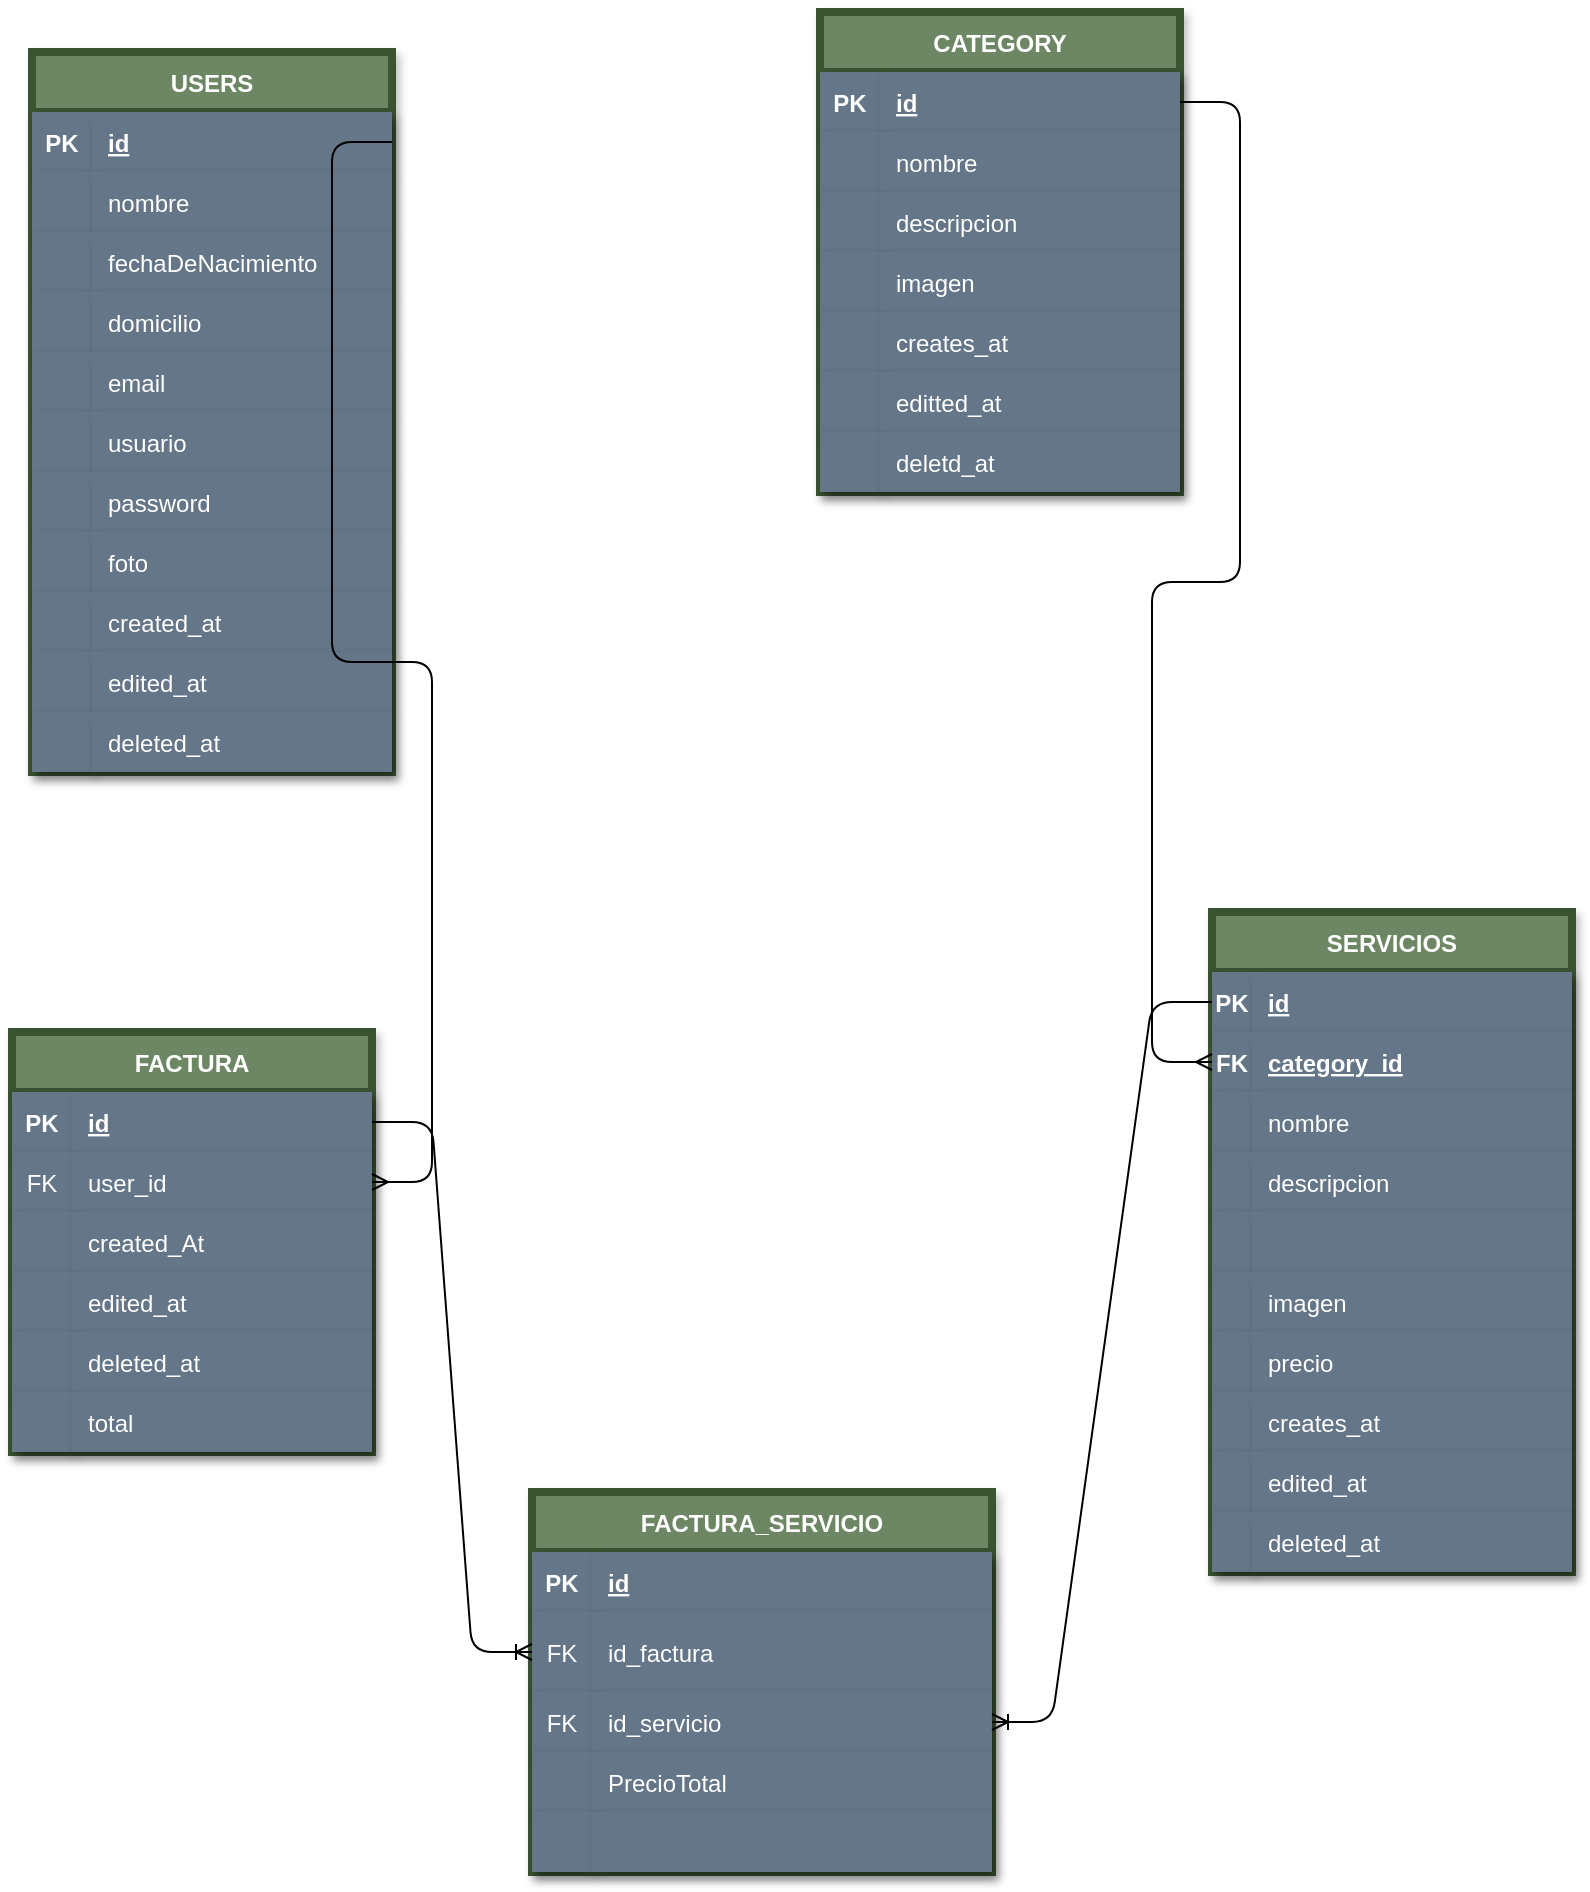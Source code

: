 <mxfile>
    <diagram id="1P73BQ_fvb2XG8aVwVsJ" name="Página-1">
        <mxGraphModel dx="1553" dy="956" grid="1" gridSize="10" guides="1" tooltips="1" connect="1" arrows="1" fold="1" page="1" pageScale="1" pageWidth="827" pageHeight="1169" background="none" math="0" shadow="0">
            <root>
                <mxCell id="0"/>
                <mxCell id="1" parent="0"/>
                <mxCell id="2" value="USERS" style="shape=table;startSize=30;container=1;collapsible=1;childLayout=tableLayout;fixedRows=1;rowLines=0;fontStyle=1;align=center;resizeLast=1;labelBackgroundColor=none;fontColor=#ffffff;fillColor=#6d8764;strokeColor=#3A5431;sketch=0;shadow=1;strokeWidth=4;" parent="1" vertex="1">
                    <mxGeometry x="20" y="40" width="180" height="360" as="geometry"/>
                </mxCell>
                <mxCell id="3" value="" style="shape=partialRectangle;collapsible=0;dropTarget=0;pointerEvents=0;fillColor=#647687;top=0;left=0;bottom=1;right=0;points=[[0,0.5],[1,0.5]];portConstraint=eastwest;labelBackgroundColor=none;fontColor=#ffffff;strokeColor=none;sketch=0;shadow=1;strokeWidth=4;" parent="2" vertex="1">
                    <mxGeometry y="30" width="180" height="30" as="geometry"/>
                </mxCell>
                <mxCell id="4" value="PK" style="shape=partialRectangle;connectable=0;fillColor=#647687;top=0;left=0;bottom=0;right=0;fontStyle=1;overflow=hidden;labelBackgroundColor=none;fontColor=#ffffff;strokeColor=none;sketch=0;shadow=1;strokeWidth=4;" parent="3" vertex="1">
                    <mxGeometry width="30" height="30" as="geometry">
                        <mxRectangle width="30" height="30" as="alternateBounds"/>
                    </mxGeometry>
                </mxCell>
                <mxCell id="5" value="id" style="shape=partialRectangle;connectable=0;fillColor=#647687;top=0;left=0;bottom=0;right=0;align=left;spacingLeft=6;fontStyle=5;overflow=hidden;labelBackgroundColor=none;fontColor=#ffffff;strokeColor=none;sketch=0;shadow=1;strokeWidth=4;" parent="3" vertex="1">
                    <mxGeometry x="30" width="150" height="30" as="geometry">
                        <mxRectangle width="150" height="30" as="alternateBounds"/>
                    </mxGeometry>
                </mxCell>
                <mxCell id="6" value="" style="shape=partialRectangle;collapsible=0;dropTarget=0;pointerEvents=0;fillColor=#647687;top=0;left=0;bottom=0;right=0;points=[[0,0.5],[1,0.5]];portConstraint=eastwest;labelBackgroundColor=none;fontColor=#ffffff;strokeColor=none;sketch=0;shadow=1;strokeWidth=4;" parent="2" vertex="1">
                    <mxGeometry y="60" width="180" height="30" as="geometry"/>
                </mxCell>
                <mxCell id="7" value="" style="shape=partialRectangle;connectable=0;fillColor=#647687;top=0;left=0;bottom=0;right=0;editable=1;overflow=hidden;labelBackgroundColor=none;fontColor=#ffffff;strokeColor=none;sketch=0;shadow=1;strokeWidth=4;" parent="6" vertex="1">
                    <mxGeometry width="30" height="30" as="geometry">
                        <mxRectangle width="30" height="30" as="alternateBounds"/>
                    </mxGeometry>
                </mxCell>
                <mxCell id="8" value="nombre" style="shape=partialRectangle;connectable=0;fillColor=#647687;top=0;left=0;bottom=0;right=0;align=left;spacingLeft=6;overflow=hidden;labelBackgroundColor=none;fontColor=#ffffff;strokeColor=none;sketch=0;shadow=1;strokeWidth=4;" parent="6" vertex="1">
                    <mxGeometry x="30" width="150" height="30" as="geometry">
                        <mxRectangle width="150" height="30" as="alternateBounds"/>
                    </mxGeometry>
                </mxCell>
                <mxCell id="9" value="" style="shape=partialRectangle;collapsible=0;dropTarget=0;pointerEvents=0;fillColor=#647687;top=0;left=0;bottom=0;right=0;points=[[0,0.5],[1,0.5]];portConstraint=eastwest;labelBackgroundColor=none;fontColor=#ffffff;strokeColor=none;sketch=0;shadow=1;strokeWidth=4;" parent="2" vertex="1">
                    <mxGeometry y="90" width="180" height="30" as="geometry"/>
                </mxCell>
                <mxCell id="10" value="" style="shape=partialRectangle;connectable=0;fillColor=#647687;top=0;left=0;bottom=0;right=0;editable=1;overflow=hidden;labelBackgroundColor=none;fontColor=#ffffff;strokeColor=none;sketch=0;shadow=1;strokeWidth=4;" parent="9" vertex="1">
                    <mxGeometry width="30" height="30" as="geometry">
                        <mxRectangle width="30" height="30" as="alternateBounds"/>
                    </mxGeometry>
                </mxCell>
                <mxCell id="11" value="fechaDeNacimiento" style="shape=partialRectangle;connectable=0;fillColor=#647687;top=0;left=0;bottom=0;right=0;align=left;spacingLeft=6;overflow=hidden;labelBackgroundColor=none;fontColor=#ffffff;strokeColor=none;sketch=0;shadow=1;strokeWidth=4;" parent="9" vertex="1">
                    <mxGeometry x="30" width="150" height="30" as="geometry">
                        <mxRectangle width="150" height="30" as="alternateBounds"/>
                    </mxGeometry>
                </mxCell>
                <mxCell id="12" value="" style="shape=partialRectangle;collapsible=0;dropTarget=0;pointerEvents=0;fillColor=#647687;top=0;left=0;bottom=0;right=0;points=[[0,0.5],[1,0.5]];portConstraint=eastwest;labelBackgroundColor=none;fontColor=#ffffff;strokeColor=none;sketch=0;shadow=1;strokeWidth=4;" parent="2" vertex="1">
                    <mxGeometry y="120" width="180" height="30" as="geometry"/>
                </mxCell>
                <mxCell id="13" value="" style="shape=partialRectangle;connectable=0;fillColor=#647687;top=0;left=0;bottom=0;right=0;editable=1;overflow=hidden;labelBackgroundColor=none;fontColor=#ffffff;strokeColor=none;sketch=0;shadow=1;strokeWidth=4;" parent="12" vertex="1">
                    <mxGeometry width="30" height="30" as="geometry">
                        <mxRectangle width="30" height="30" as="alternateBounds"/>
                    </mxGeometry>
                </mxCell>
                <mxCell id="14" value="domicilio" style="shape=partialRectangle;connectable=0;fillColor=#647687;top=0;left=0;bottom=0;right=0;align=left;spacingLeft=6;overflow=hidden;labelBackgroundColor=none;fontColor=#ffffff;strokeColor=none;sketch=0;shadow=1;strokeWidth=4;" parent="12" vertex="1">
                    <mxGeometry x="30" width="150" height="30" as="geometry">
                        <mxRectangle width="150" height="30" as="alternateBounds"/>
                    </mxGeometry>
                </mxCell>
                <mxCell id="16" value="" style="shape=partialRectangle;collapsible=0;dropTarget=0;pointerEvents=0;fillColor=#647687;top=0;left=0;bottom=0;right=0;points=[[0,0.5],[1,0.5]];portConstraint=eastwest;labelBackgroundColor=none;fontColor=#ffffff;strokeColor=none;sketch=0;shadow=1;strokeWidth=4;" parent="2" vertex="1">
                    <mxGeometry y="150" width="180" height="30" as="geometry"/>
                </mxCell>
                <mxCell id="17" value="" style="shape=partialRectangle;connectable=0;fillColor=#647687;top=0;left=0;bottom=0;right=0;editable=1;overflow=hidden;labelBackgroundColor=none;fontColor=#ffffff;strokeColor=none;sketch=0;shadow=1;strokeWidth=4;" parent="16" vertex="1">
                    <mxGeometry width="30" height="30" as="geometry">
                        <mxRectangle width="30" height="30" as="alternateBounds"/>
                    </mxGeometry>
                </mxCell>
                <mxCell id="18" value="email" style="shape=partialRectangle;connectable=0;fillColor=#647687;top=0;left=0;bottom=0;right=0;align=left;spacingLeft=6;overflow=hidden;labelBackgroundColor=none;fontColor=#ffffff;strokeColor=none;sketch=0;shadow=1;strokeWidth=4;" parent="16" vertex="1">
                    <mxGeometry x="30" width="150" height="30" as="geometry">
                        <mxRectangle width="150" height="30" as="alternateBounds"/>
                    </mxGeometry>
                </mxCell>
                <mxCell id="19" value="" style="shape=partialRectangle;collapsible=0;dropTarget=0;pointerEvents=0;fillColor=#647687;top=0;left=0;bottom=0;right=0;points=[[0,0.5],[1,0.5]];portConstraint=eastwest;labelBackgroundColor=none;fontColor=#ffffff;strokeColor=none;sketch=0;shadow=1;strokeWidth=4;" parent="2" vertex="1">
                    <mxGeometry y="180" width="180" height="30" as="geometry"/>
                </mxCell>
                <mxCell id="20" value="" style="shape=partialRectangle;connectable=0;fillColor=#647687;top=0;left=0;bottom=0;right=0;editable=1;overflow=hidden;labelBackgroundColor=none;fontColor=#ffffff;strokeColor=none;sketch=0;shadow=1;strokeWidth=4;" parent="19" vertex="1">
                    <mxGeometry width="30" height="30" as="geometry">
                        <mxRectangle width="30" height="30" as="alternateBounds"/>
                    </mxGeometry>
                </mxCell>
                <mxCell id="21" value="usuario" style="shape=partialRectangle;connectable=0;fillColor=#647687;top=0;left=0;bottom=0;right=0;align=left;spacingLeft=6;overflow=hidden;labelBackgroundColor=none;fontColor=#ffffff;strokeColor=none;sketch=0;shadow=1;strokeWidth=4;" parent="19" vertex="1">
                    <mxGeometry x="30" width="150" height="30" as="geometry">
                        <mxRectangle width="150" height="30" as="alternateBounds"/>
                    </mxGeometry>
                </mxCell>
                <mxCell id="22" value="" style="shape=partialRectangle;collapsible=0;dropTarget=0;pointerEvents=0;fillColor=#647687;top=0;left=0;bottom=0;right=0;points=[[0,0.5],[1,0.5]];portConstraint=eastwest;labelBackgroundColor=none;fontColor=#ffffff;strokeColor=none;sketch=0;shadow=1;strokeWidth=4;" parent="2" vertex="1">
                    <mxGeometry y="210" width="180" height="30" as="geometry"/>
                </mxCell>
                <mxCell id="23" value="" style="shape=partialRectangle;connectable=0;fillColor=#647687;top=0;left=0;bottom=0;right=0;editable=1;overflow=hidden;labelBackgroundColor=none;fontColor=#ffffff;strokeColor=none;sketch=0;shadow=1;strokeWidth=4;" parent="22" vertex="1">
                    <mxGeometry width="30" height="30" as="geometry">
                        <mxRectangle width="30" height="30" as="alternateBounds"/>
                    </mxGeometry>
                </mxCell>
                <mxCell id="24" value="password" style="shape=partialRectangle;connectable=0;fillColor=#647687;top=0;left=0;bottom=0;right=0;align=left;spacingLeft=6;overflow=hidden;labelBackgroundColor=none;fontColor=#ffffff;strokeColor=none;sketch=0;shadow=1;strokeWidth=4;" parent="22" vertex="1">
                    <mxGeometry x="30" width="150" height="30" as="geometry">
                        <mxRectangle width="150" height="30" as="alternateBounds"/>
                    </mxGeometry>
                </mxCell>
                <mxCell id="25" value="" style="shape=partialRectangle;collapsible=0;dropTarget=0;pointerEvents=0;fillColor=#647687;top=0;left=0;bottom=0;right=0;points=[[0,0.5],[1,0.5]];portConstraint=eastwest;labelBackgroundColor=none;fontColor=#ffffff;strokeColor=none;sketch=0;shadow=1;strokeWidth=4;" parent="2" vertex="1">
                    <mxGeometry y="240" width="180" height="30" as="geometry"/>
                </mxCell>
                <mxCell id="26" value="" style="shape=partialRectangle;connectable=0;fillColor=#647687;top=0;left=0;bottom=0;right=0;editable=1;overflow=hidden;labelBackgroundColor=none;fontColor=#ffffff;strokeColor=none;sketch=0;shadow=1;strokeWidth=4;" parent="25" vertex="1">
                    <mxGeometry width="30" height="30" as="geometry">
                        <mxRectangle width="30" height="30" as="alternateBounds"/>
                    </mxGeometry>
                </mxCell>
                <mxCell id="27" value="foto" style="shape=partialRectangle;connectable=0;fillColor=#647687;top=0;left=0;bottom=0;right=0;align=left;spacingLeft=6;overflow=hidden;labelBackgroundColor=none;fontColor=#ffffff;strokeColor=none;sketch=0;shadow=1;strokeWidth=4;" parent="25" vertex="1">
                    <mxGeometry x="30" width="150" height="30" as="geometry">
                        <mxRectangle width="150" height="30" as="alternateBounds"/>
                    </mxGeometry>
                </mxCell>
                <mxCell id="152" value="" style="shape=partialRectangle;collapsible=0;dropTarget=0;pointerEvents=0;fillColor=#647687;top=0;left=0;bottom=0;right=0;points=[[0,0.5],[1,0.5]];portConstraint=eastwest;labelBackgroundColor=none;fontColor=#ffffff;strokeColor=none;sketch=0;shadow=1;strokeWidth=4;" parent="2" vertex="1">
                    <mxGeometry y="270" width="180" height="30" as="geometry"/>
                </mxCell>
                <mxCell id="153" value="" style="shape=partialRectangle;connectable=0;fillColor=#647687;top=0;left=0;bottom=0;right=0;editable=1;overflow=hidden;labelBackgroundColor=none;fontColor=#ffffff;strokeColor=none;sketch=0;shadow=1;strokeWidth=4;" parent="152" vertex="1">
                    <mxGeometry width="30" height="30" as="geometry">
                        <mxRectangle width="30" height="30" as="alternateBounds"/>
                    </mxGeometry>
                </mxCell>
                <mxCell id="154" value="created_at" style="shape=partialRectangle;connectable=0;fillColor=#647687;top=0;left=0;bottom=0;right=0;align=left;spacingLeft=6;overflow=hidden;labelBackgroundColor=none;fontColor=#ffffff;strokeColor=none;sketch=0;shadow=1;strokeWidth=4;" parent="152" vertex="1">
                    <mxGeometry x="30" width="150" height="30" as="geometry">
                        <mxRectangle width="150" height="30" as="alternateBounds"/>
                    </mxGeometry>
                </mxCell>
                <mxCell id="197" value="" style="shape=partialRectangle;collapsible=0;dropTarget=0;pointerEvents=0;fillColor=#647687;top=0;left=0;bottom=0;right=0;points=[[0,0.5],[1,0.5]];portConstraint=eastwest;labelBackgroundColor=none;fontColor=#ffffff;strokeColor=none;sketch=0;shadow=1;strokeWidth=4;" parent="2" vertex="1">
                    <mxGeometry y="300" width="180" height="30" as="geometry"/>
                </mxCell>
                <mxCell id="198" value="" style="shape=partialRectangle;connectable=0;fillColor=#647687;top=0;left=0;bottom=0;right=0;editable=1;overflow=hidden;labelBackgroundColor=none;fontColor=#ffffff;strokeColor=none;sketch=0;shadow=1;strokeWidth=4;" parent="197" vertex="1">
                    <mxGeometry width="30" height="30" as="geometry">
                        <mxRectangle width="30" height="30" as="alternateBounds"/>
                    </mxGeometry>
                </mxCell>
                <mxCell id="199" value="edited_at" style="shape=partialRectangle;connectable=0;fillColor=#647687;top=0;left=0;bottom=0;right=0;align=left;spacingLeft=6;overflow=hidden;labelBackgroundColor=none;fontColor=#ffffff;strokeColor=none;sketch=0;shadow=1;strokeWidth=4;" parent="197" vertex="1">
                    <mxGeometry x="30" width="150" height="30" as="geometry">
                        <mxRectangle width="150" height="30" as="alternateBounds"/>
                    </mxGeometry>
                </mxCell>
                <mxCell id="200" value="" style="shape=partialRectangle;collapsible=0;dropTarget=0;pointerEvents=0;fillColor=#647687;top=0;left=0;bottom=0;right=0;points=[[0,0.5],[1,0.5]];portConstraint=eastwest;labelBackgroundColor=none;fontColor=#ffffff;strokeColor=none;sketch=0;shadow=1;strokeWidth=4;" parent="2" vertex="1">
                    <mxGeometry y="330" width="180" height="30" as="geometry"/>
                </mxCell>
                <mxCell id="201" value="" style="shape=partialRectangle;connectable=0;fillColor=#647687;top=0;left=0;bottom=0;right=0;editable=1;overflow=hidden;labelBackgroundColor=none;fontColor=#ffffff;strokeColor=none;sketch=0;shadow=1;strokeWidth=4;" parent="200" vertex="1">
                    <mxGeometry width="30" height="30" as="geometry">
                        <mxRectangle width="30" height="30" as="alternateBounds"/>
                    </mxGeometry>
                </mxCell>
                <mxCell id="202" value="deleted_at" style="shape=partialRectangle;connectable=0;fillColor=#647687;top=0;left=0;bottom=0;right=0;align=left;spacingLeft=6;overflow=hidden;labelBackgroundColor=none;fontColor=#ffffff;strokeColor=none;sketch=0;shadow=1;strokeWidth=4;" parent="200" vertex="1">
                    <mxGeometry x="30" width="150" height="30" as="geometry">
                        <mxRectangle width="150" height="30" as="alternateBounds"/>
                    </mxGeometry>
                </mxCell>
                <mxCell id="41" value="CATEGORY" style="shape=table;startSize=30;container=1;collapsible=1;childLayout=tableLayout;fixedRows=1;rowLines=0;fontStyle=1;align=center;resizeLast=1;labelBackgroundColor=none;fontColor=#ffffff;fillColor=#6d8764;strokeColor=#3A5431;sketch=0;shadow=1;strokeWidth=4;" parent="1" vertex="1">
                    <mxGeometry x="414" y="20" width="180" height="240" as="geometry"/>
                </mxCell>
                <mxCell id="42" value="" style="shape=partialRectangle;collapsible=0;dropTarget=0;pointerEvents=0;fillColor=#647687;top=0;left=0;bottom=1;right=0;points=[[0,0.5],[1,0.5]];portConstraint=eastwest;labelBackgroundColor=none;fontColor=#ffffff;strokeColor=none;sketch=0;shadow=1;strokeWidth=4;" parent="41" vertex="1">
                    <mxGeometry y="30" width="180" height="30" as="geometry"/>
                </mxCell>
                <mxCell id="43" value="PK" style="shape=partialRectangle;connectable=0;fillColor=#647687;top=0;left=0;bottom=0;right=0;fontStyle=1;overflow=hidden;labelBackgroundColor=none;fontColor=#ffffff;strokeColor=none;sketch=0;shadow=1;strokeWidth=4;" parent="42" vertex="1">
                    <mxGeometry width="30" height="30" as="geometry">
                        <mxRectangle width="30" height="30" as="alternateBounds"/>
                    </mxGeometry>
                </mxCell>
                <mxCell id="44" value="id" style="shape=partialRectangle;connectable=0;fillColor=#647687;top=0;left=0;bottom=0;right=0;align=left;spacingLeft=6;fontStyle=5;overflow=hidden;labelBackgroundColor=none;fontColor=#ffffff;strokeColor=none;sketch=0;shadow=1;strokeWidth=4;" parent="42" vertex="1">
                    <mxGeometry x="30" width="150" height="30" as="geometry">
                        <mxRectangle width="150" height="30" as="alternateBounds"/>
                    </mxGeometry>
                </mxCell>
                <mxCell id="45" value="" style="shape=partialRectangle;collapsible=0;dropTarget=0;pointerEvents=0;fillColor=#647687;top=0;left=0;bottom=0;right=0;points=[[0,0.5],[1,0.5]];portConstraint=eastwest;labelBackgroundColor=none;fontColor=#ffffff;strokeColor=none;sketch=0;shadow=1;strokeWidth=4;" parent="41" vertex="1">
                    <mxGeometry y="60" width="180" height="30" as="geometry"/>
                </mxCell>
                <mxCell id="46" value="" style="shape=partialRectangle;connectable=0;fillColor=#647687;top=0;left=0;bottom=0;right=0;editable=1;overflow=hidden;labelBackgroundColor=none;fontColor=#ffffff;strokeColor=none;sketch=0;shadow=1;strokeWidth=4;" parent="45" vertex="1">
                    <mxGeometry width="30" height="30" as="geometry">
                        <mxRectangle width="30" height="30" as="alternateBounds"/>
                    </mxGeometry>
                </mxCell>
                <mxCell id="47" value="nombre" style="shape=partialRectangle;connectable=0;fillColor=#647687;top=0;left=0;bottom=0;right=0;align=left;spacingLeft=6;overflow=hidden;labelBackgroundColor=none;fontColor=#ffffff;strokeColor=none;sketch=0;shadow=1;strokeWidth=4;" parent="45" vertex="1">
                    <mxGeometry x="30" width="150" height="30" as="geometry">
                        <mxRectangle width="150" height="30" as="alternateBounds"/>
                    </mxGeometry>
                </mxCell>
                <mxCell id="48" value="" style="shape=partialRectangle;collapsible=0;dropTarget=0;pointerEvents=0;top=0;left=0;bottom=0;right=0;points=[[0,0.5],[1,0.5]];portConstraint=eastwest;labelBackgroundColor=none;fontColor=#ffffff;fillColor=#647687;strokeColor=none;sketch=0;shadow=1;strokeWidth=4;" parent="41" vertex="1">
                    <mxGeometry y="90" width="180" height="30" as="geometry"/>
                </mxCell>
                <mxCell id="49" value="" style="shape=partialRectangle;connectable=0;top=0;left=0;bottom=0;right=0;editable=1;overflow=hidden;labelBackgroundColor=none;fontColor=#ffffff;fillColor=#647687;strokeColor=none;sketch=0;shadow=1;strokeWidth=4;" parent="48" vertex="1">
                    <mxGeometry width="30" height="30" as="geometry">
                        <mxRectangle width="30" height="30" as="alternateBounds"/>
                    </mxGeometry>
                </mxCell>
                <mxCell id="50" value="descripcion" style="shape=partialRectangle;connectable=0;top=0;left=0;bottom=0;right=0;align=left;spacingLeft=6;overflow=hidden;labelBackgroundColor=none;fontColor=#ffffff;fillColor=#647687;strokeColor=none;sketch=0;shadow=1;strokeWidth=4;" parent="48" vertex="1">
                    <mxGeometry x="30" width="150" height="30" as="geometry">
                        <mxRectangle width="150" height="30" as="alternateBounds"/>
                    </mxGeometry>
                </mxCell>
                <mxCell id="51" value="" style="shape=partialRectangle;collapsible=0;dropTarget=0;pointerEvents=0;top=0;left=0;bottom=0;right=0;points=[[0,0.5],[1,0.5]];portConstraint=eastwest;labelBackgroundColor=none;fontColor=#ffffff;fillColor=#647687;strokeColor=none;sketch=0;shadow=1;strokeWidth=4;" parent="41" vertex="1">
                    <mxGeometry y="120" width="180" height="30" as="geometry"/>
                </mxCell>
                <mxCell id="52" value="" style="shape=partialRectangle;connectable=0;top=0;left=0;bottom=0;right=0;editable=1;overflow=hidden;labelBackgroundColor=none;fontColor=#ffffff;fillColor=#647687;strokeColor=none;sketch=0;shadow=1;strokeWidth=4;" parent="51" vertex="1">
                    <mxGeometry width="30" height="30" as="geometry">
                        <mxRectangle width="30" height="30" as="alternateBounds"/>
                    </mxGeometry>
                </mxCell>
                <mxCell id="53" value="imagen" style="shape=partialRectangle;connectable=0;top=0;left=0;bottom=0;right=0;align=left;spacingLeft=6;overflow=hidden;labelBackgroundColor=none;fontColor=#ffffff;fillColor=#647687;strokeColor=none;sketch=0;shadow=1;strokeWidth=4;" parent="51" vertex="1">
                    <mxGeometry x="30" width="150" height="30" as="geometry">
                        <mxRectangle width="150" height="30" as="alternateBounds"/>
                    </mxGeometry>
                </mxCell>
                <mxCell id="67" value="" style="shape=partialRectangle;collapsible=0;dropTarget=0;pointerEvents=0;top=0;left=0;bottom=0;right=0;points=[[0,0.5],[1,0.5]];portConstraint=eastwest;labelBackgroundColor=none;fontColor=#ffffff;fillColor=#647687;strokeColor=none;sketch=0;shadow=1;strokeWidth=4;" parent="41" vertex="1">
                    <mxGeometry y="150" width="180" height="30" as="geometry"/>
                </mxCell>
                <mxCell id="68" value="" style="shape=partialRectangle;connectable=0;top=0;left=0;bottom=0;right=0;editable=1;overflow=hidden;labelBackgroundColor=none;fontColor=#ffffff;fillColor=#647687;strokeColor=none;sketch=0;shadow=1;strokeWidth=4;" parent="67" vertex="1">
                    <mxGeometry width="30" height="30" as="geometry">
                        <mxRectangle width="30" height="30" as="alternateBounds"/>
                    </mxGeometry>
                </mxCell>
                <mxCell id="69" value="creates_at" style="shape=partialRectangle;connectable=0;top=0;left=0;bottom=0;right=0;align=left;spacingLeft=6;overflow=hidden;labelBackgroundColor=none;fontColor=#ffffff;fillColor=#647687;strokeColor=none;sketch=0;shadow=1;strokeWidth=4;" parent="67" vertex="1">
                    <mxGeometry x="30" width="150" height="30" as="geometry">
                        <mxRectangle width="150" height="30" as="alternateBounds"/>
                    </mxGeometry>
                </mxCell>
                <mxCell id="70" value="" style="shape=partialRectangle;collapsible=0;dropTarget=0;pointerEvents=0;top=0;left=0;bottom=0;right=0;points=[[0,0.5],[1,0.5]];portConstraint=eastwest;labelBackgroundColor=none;fontColor=#ffffff;fillColor=#647687;strokeColor=none;sketch=0;shadow=1;strokeWidth=4;" parent="41" vertex="1">
                    <mxGeometry y="180" width="180" height="30" as="geometry"/>
                </mxCell>
                <mxCell id="71" value="" style="shape=partialRectangle;connectable=0;top=0;left=0;bottom=0;right=0;editable=1;overflow=hidden;labelBackgroundColor=none;fontColor=#ffffff;fillColor=#647687;strokeColor=none;sketch=0;shadow=1;strokeWidth=4;" parent="70" vertex="1">
                    <mxGeometry width="30" height="30" as="geometry">
                        <mxRectangle width="30" height="30" as="alternateBounds"/>
                    </mxGeometry>
                </mxCell>
                <mxCell id="72" value="editted_at" style="shape=partialRectangle;connectable=0;top=0;left=0;bottom=0;right=0;align=left;spacingLeft=6;overflow=hidden;labelBackgroundColor=none;fontColor=#ffffff;fillColor=#647687;strokeColor=none;sketch=0;shadow=1;strokeWidth=4;" parent="70" vertex="1">
                    <mxGeometry x="30" width="150" height="30" as="geometry">
                        <mxRectangle width="150" height="30" as="alternateBounds"/>
                    </mxGeometry>
                </mxCell>
                <mxCell id="203" value="" style="shape=partialRectangle;collapsible=0;dropTarget=0;pointerEvents=0;top=0;left=0;bottom=0;right=0;points=[[0,0.5],[1,0.5]];portConstraint=eastwest;labelBackgroundColor=none;fontColor=#ffffff;fillColor=#647687;strokeColor=none;sketch=0;shadow=1;strokeWidth=4;" parent="41" vertex="1">
                    <mxGeometry y="210" width="180" height="30" as="geometry"/>
                </mxCell>
                <mxCell id="204" value="" style="shape=partialRectangle;connectable=0;top=0;left=0;bottom=0;right=0;editable=1;overflow=hidden;labelBackgroundColor=none;fontColor=#ffffff;fillColor=#647687;strokeColor=none;sketch=0;shadow=1;strokeWidth=4;" parent="203" vertex="1">
                    <mxGeometry width="30" height="30" as="geometry">
                        <mxRectangle width="30" height="30" as="alternateBounds"/>
                    </mxGeometry>
                </mxCell>
                <mxCell id="205" value="deletd_at" style="shape=partialRectangle;connectable=0;top=0;left=0;bottom=0;right=0;align=left;spacingLeft=6;overflow=hidden;labelBackgroundColor=none;fontColor=#ffffff;fillColor=#647687;strokeColor=none;sketch=0;shadow=1;strokeWidth=4;" parent="203" vertex="1">
                    <mxGeometry x="30" width="150" height="30" as="geometry">
                        <mxRectangle width="150" height="30" as="alternateBounds"/>
                    </mxGeometry>
                </mxCell>
                <mxCell id="73" value="SERVICIOS" style="shape=table;startSize=30;container=1;collapsible=1;childLayout=tableLayout;fixedRows=1;rowLines=0;fontStyle=1;align=center;resizeLast=1;labelBackgroundColor=none;fontColor=#ffffff;fillColor=#6d8764;strokeColor=#3A5431;sketch=0;shadow=1;strokeWidth=4;" parent="1" vertex="1">
                    <mxGeometry x="610" y="470" width="180" height="330" as="geometry"/>
                </mxCell>
                <mxCell id="74" value="" style="shape=partialRectangle;collapsible=0;dropTarget=0;pointerEvents=0;top=0;left=0;bottom=1;right=0;points=[[0,0.5],[1,0.5]];portConstraint=eastwest;labelBackgroundColor=none;fontColor=#ffffff;fillColor=#647687;strokeColor=none;sketch=0;shadow=1;strokeWidth=4;" parent="73" vertex="1">
                    <mxGeometry y="30" width="180" height="30" as="geometry"/>
                </mxCell>
                <mxCell id="75" value="PK" style="shape=partialRectangle;connectable=0;top=0;left=0;bottom=0;right=0;fontStyle=1;overflow=hidden;labelBackgroundColor=none;fontColor=#ffffff;fillColor=#647687;strokeColor=none;sketch=0;shadow=1;strokeWidth=4;" parent="74" vertex="1">
                    <mxGeometry width="20" height="30" as="geometry">
                        <mxRectangle width="20" height="30" as="alternateBounds"/>
                    </mxGeometry>
                </mxCell>
                <mxCell id="76" value="id" style="shape=partialRectangle;connectable=0;top=0;left=0;bottom=0;right=0;align=left;spacingLeft=6;fontStyle=5;overflow=hidden;labelBackgroundColor=none;fontColor=#ffffff;fillColor=#647687;strokeColor=none;sketch=0;shadow=1;strokeWidth=4;" parent="74" vertex="1">
                    <mxGeometry x="20" width="160" height="30" as="geometry">
                        <mxRectangle width="160" height="30" as="alternateBounds"/>
                    </mxGeometry>
                </mxCell>
                <mxCell id="216" value="" style="shape=partialRectangle;collapsible=0;dropTarget=0;pointerEvents=0;top=0;left=0;bottom=1;right=0;points=[[0,0.5],[1,0.5]];portConstraint=eastwest;labelBackgroundColor=none;fontColor=#ffffff;fillColor=#647687;strokeColor=none;sketch=0;shadow=1;strokeWidth=4;" vertex="1" parent="73">
                    <mxGeometry y="60" width="180" height="30" as="geometry"/>
                </mxCell>
                <mxCell id="217" value="FK" style="shape=partialRectangle;connectable=0;top=0;left=0;bottom=0;right=0;fontStyle=1;overflow=hidden;labelBackgroundColor=none;fontColor=#ffffff;fillColor=#647687;strokeColor=none;sketch=0;shadow=1;strokeWidth=4;" vertex="1" parent="216">
                    <mxGeometry width="20" height="30" as="geometry">
                        <mxRectangle width="20" height="30" as="alternateBounds"/>
                    </mxGeometry>
                </mxCell>
                <mxCell id="218" value="category_id" style="shape=partialRectangle;connectable=0;top=0;left=0;bottom=0;right=0;align=left;spacingLeft=6;fontStyle=5;overflow=hidden;labelBackgroundColor=none;fontColor=#ffffff;fillColor=#647687;strokeColor=none;sketch=0;shadow=1;strokeWidth=4;" vertex="1" parent="216">
                    <mxGeometry x="20" width="160" height="30" as="geometry">
                        <mxRectangle width="160" height="30" as="alternateBounds"/>
                    </mxGeometry>
                </mxCell>
                <mxCell id="77" value="" style="shape=partialRectangle;collapsible=0;dropTarget=0;pointerEvents=0;top=0;left=0;bottom=0;right=0;points=[[0,0.5],[1,0.5]];portConstraint=eastwest;labelBackgroundColor=none;fontColor=#ffffff;fillColor=#647687;strokeColor=none;sketch=0;shadow=1;strokeWidth=4;" parent="73" vertex="1">
                    <mxGeometry y="90" width="180" height="30" as="geometry"/>
                </mxCell>
                <mxCell id="78" value="" style="shape=partialRectangle;connectable=0;top=0;left=0;bottom=0;right=0;editable=1;overflow=hidden;labelBackgroundColor=none;fontColor=#ffffff;fillColor=#647687;strokeColor=none;sketch=0;shadow=1;strokeWidth=4;" parent="77" vertex="1">
                    <mxGeometry width="20" height="30" as="geometry">
                        <mxRectangle width="20" height="30" as="alternateBounds"/>
                    </mxGeometry>
                </mxCell>
                <mxCell id="79" value="nombre " style="shape=partialRectangle;connectable=0;top=0;left=0;bottom=0;right=0;align=left;spacingLeft=6;overflow=hidden;labelBackgroundColor=none;fontColor=#ffffff;fillColor=#647687;strokeColor=none;sketch=0;shadow=1;strokeWidth=4;" parent="77" vertex="1">
                    <mxGeometry x="20" width="160" height="30" as="geometry">
                        <mxRectangle width="160" height="30" as="alternateBounds"/>
                    </mxGeometry>
                </mxCell>
                <mxCell id="80" value="" style="shape=partialRectangle;collapsible=0;dropTarget=0;pointerEvents=0;top=0;left=0;bottom=0;right=0;points=[[0,0.5],[1,0.5]];portConstraint=eastwest;labelBackgroundColor=none;fontColor=#ffffff;fillColor=#647687;strokeColor=none;sketch=0;shadow=1;strokeWidth=4;" parent="73" vertex="1">
                    <mxGeometry y="120" width="180" height="30" as="geometry"/>
                </mxCell>
                <mxCell id="81" value="" style="shape=partialRectangle;connectable=0;top=0;left=0;bottom=0;right=0;editable=1;overflow=hidden;labelBackgroundColor=none;fontColor=#ffffff;fillColor=#647687;strokeColor=none;sketch=0;shadow=1;strokeWidth=4;" parent="80" vertex="1">
                    <mxGeometry width="20" height="30" as="geometry">
                        <mxRectangle width="20" height="30" as="alternateBounds"/>
                    </mxGeometry>
                </mxCell>
                <mxCell id="82" value="descripcion" style="shape=partialRectangle;connectable=0;top=0;left=0;bottom=0;right=0;align=left;spacingLeft=6;overflow=hidden;labelBackgroundColor=none;fontColor=#ffffff;fillColor=#647687;strokeColor=none;sketch=0;shadow=1;strokeWidth=4;" parent="80" vertex="1">
                    <mxGeometry x="20" width="160" height="30" as="geometry">
                        <mxRectangle width="160" height="30" as="alternateBounds"/>
                    </mxGeometry>
                </mxCell>
                <mxCell id="83" value="" style="shape=partialRectangle;collapsible=0;dropTarget=0;pointerEvents=0;top=0;left=0;bottom=0;right=0;points=[[0,0.5],[1,0.5]];portConstraint=eastwest;labelBackgroundColor=none;fontColor=#ffffff;fillColor=#647687;strokeColor=none;sketch=0;shadow=1;strokeWidth=4;" parent="73" vertex="1">
                    <mxGeometry y="150" width="180" height="30" as="geometry"/>
                </mxCell>
                <mxCell id="84" value="" style="shape=partialRectangle;connectable=0;top=0;left=0;bottom=0;right=0;editable=1;overflow=hidden;labelBackgroundColor=none;fontColor=#ffffff;fillColor=#647687;strokeColor=none;sketch=0;shadow=1;strokeWidth=4;" parent="83" vertex="1">
                    <mxGeometry width="20" height="30" as="geometry">
                        <mxRectangle width="20" height="30" as="alternateBounds"/>
                    </mxGeometry>
                </mxCell>
                <mxCell id="85" value="" style="shape=partialRectangle;connectable=0;top=0;left=0;bottom=0;right=0;align=left;spacingLeft=6;overflow=hidden;labelBackgroundColor=none;fontColor=#ffffff;fillColor=#647687;strokeColor=none;sketch=0;shadow=1;strokeWidth=4;" parent="83" vertex="1">
                    <mxGeometry x="20" width="160" height="30" as="geometry">
                        <mxRectangle width="160" height="30" as="alternateBounds"/>
                    </mxGeometry>
                </mxCell>
                <mxCell id="86" value="" style="shape=partialRectangle;collapsible=0;dropTarget=0;pointerEvents=0;top=0;left=0;bottom=0;right=0;points=[[0,0.5],[1,0.5]];portConstraint=eastwest;labelBackgroundColor=none;fontColor=#ffffff;fillColor=#647687;strokeColor=none;sketch=0;shadow=1;strokeWidth=4;" parent="73" vertex="1">
                    <mxGeometry y="180" width="180" height="30" as="geometry"/>
                </mxCell>
                <mxCell id="87" value="" style="shape=partialRectangle;connectable=0;top=0;left=0;bottom=0;right=0;editable=1;overflow=hidden;labelBackgroundColor=none;fontColor=#ffffff;fillColor=#647687;strokeColor=none;sketch=0;shadow=1;strokeWidth=4;" parent="86" vertex="1">
                    <mxGeometry width="20" height="30" as="geometry">
                        <mxRectangle width="20" height="30" as="alternateBounds"/>
                    </mxGeometry>
                </mxCell>
                <mxCell id="88" value="imagen" style="shape=partialRectangle;connectable=0;top=0;left=0;bottom=0;right=0;align=left;spacingLeft=6;overflow=hidden;labelBackgroundColor=none;fontColor=#ffffff;fillColor=#647687;strokeColor=none;sketch=0;shadow=1;strokeWidth=4;" parent="86" vertex="1">
                    <mxGeometry x="20" width="160" height="30" as="geometry">
                        <mxRectangle width="160" height="30" as="alternateBounds"/>
                    </mxGeometry>
                </mxCell>
                <mxCell id="89" value="" style="shape=partialRectangle;collapsible=0;dropTarget=0;pointerEvents=0;top=0;left=0;bottom=0;right=0;points=[[0,0.5],[1,0.5]];portConstraint=eastwest;labelBackgroundColor=none;fontColor=#ffffff;fillColor=#647687;strokeColor=none;sketch=0;shadow=1;strokeWidth=4;" parent="73" vertex="1">
                    <mxGeometry y="210" width="180" height="30" as="geometry"/>
                </mxCell>
                <mxCell id="90" value="" style="shape=partialRectangle;connectable=0;top=0;left=0;bottom=0;right=0;editable=1;overflow=hidden;labelBackgroundColor=none;fontColor=#ffffff;fillColor=#647687;strokeColor=none;sketch=0;shadow=1;strokeWidth=4;" parent="89" vertex="1">
                    <mxGeometry width="20" height="30" as="geometry">
                        <mxRectangle width="20" height="30" as="alternateBounds"/>
                    </mxGeometry>
                </mxCell>
                <mxCell id="91" value="precio" style="shape=partialRectangle;connectable=0;top=0;left=0;bottom=0;right=0;align=left;spacingLeft=6;overflow=hidden;labelBackgroundColor=none;fontColor=#ffffff;fillColor=#647687;strokeColor=none;sketch=0;shadow=1;strokeWidth=4;" parent="89" vertex="1">
                    <mxGeometry x="20" width="160" height="30" as="geometry">
                        <mxRectangle width="160" height="30" as="alternateBounds"/>
                    </mxGeometry>
                </mxCell>
                <mxCell id="206" value="" style="shape=partialRectangle;collapsible=0;dropTarget=0;pointerEvents=0;top=0;left=0;bottom=0;right=0;points=[[0,0.5],[1,0.5]];portConstraint=eastwest;labelBackgroundColor=none;fontColor=#ffffff;fillColor=#647687;strokeColor=none;sketch=0;shadow=1;strokeWidth=4;" parent="73" vertex="1">
                    <mxGeometry y="240" width="180" height="30" as="geometry"/>
                </mxCell>
                <mxCell id="207" value="" style="shape=partialRectangle;connectable=0;top=0;left=0;bottom=0;right=0;editable=1;overflow=hidden;labelBackgroundColor=none;fontColor=#ffffff;fillColor=#647687;strokeColor=none;sketch=0;shadow=1;strokeWidth=4;" parent="206" vertex="1">
                    <mxGeometry width="20" height="30" as="geometry">
                        <mxRectangle width="20" height="30" as="alternateBounds"/>
                    </mxGeometry>
                </mxCell>
                <mxCell id="208" value="creates_at" style="shape=partialRectangle;connectable=0;top=0;left=0;bottom=0;right=0;align=left;spacingLeft=6;overflow=hidden;labelBackgroundColor=none;fontColor=#ffffff;fillColor=#647687;strokeColor=none;sketch=0;shadow=1;strokeWidth=4;" parent="206" vertex="1">
                    <mxGeometry x="20" width="160" height="30" as="geometry">
                        <mxRectangle width="160" height="30" as="alternateBounds"/>
                    </mxGeometry>
                </mxCell>
                <mxCell id="209" value="" style="shape=partialRectangle;collapsible=0;dropTarget=0;pointerEvents=0;top=0;left=0;bottom=0;right=0;points=[[0,0.5],[1,0.5]];portConstraint=eastwest;labelBackgroundColor=none;fontColor=#ffffff;fillColor=#647687;strokeColor=none;sketch=0;shadow=1;strokeWidth=4;" parent="73" vertex="1">
                    <mxGeometry y="270" width="180" height="30" as="geometry"/>
                </mxCell>
                <mxCell id="210" value="" style="shape=partialRectangle;connectable=0;top=0;left=0;bottom=0;right=0;editable=1;overflow=hidden;labelBackgroundColor=none;fontColor=#ffffff;fillColor=#647687;strokeColor=none;sketch=0;shadow=1;strokeWidth=4;" parent="209" vertex="1">
                    <mxGeometry width="20" height="30" as="geometry">
                        <mxRectangle width="20" height="30" as="alternateBounds"/>
                    </mxGeometry>
                </mxCell>
                <mxCell id="211" value="edited_at" style="shape=partialRectangle;connectable=0;top=0;left=0;bottom=0;right=0;align=left;spacingLeft=6;overflow=hidden;labelBackgroundColor=none;fontColor=#ffffff;fillColor=#647687;strokeColor=none;sketch=0;shadow=1;strokeWidth=4;" parent="209" vertex="1">
                    <mxGeometry x="20" width="160" height="30" as="geometry">
                        <mxRectangle width="160" height="30" as="alternateBounds"/>
                    </mxGeometry>
                </mxCell>
                <mxCell id="212" value="" style="shape=partialRectangle;collapsible=0;dropTarget=0;pointerEvents=0;top=0;left=0;bottom=0;right=0;points=[[0,0.5],[1,0.5]];portConstraint=eastwest;labelBackgroundColor=none;fontColor=#ffffff;fillColor=#647687;strokeColor=none;sketch=0;shadow=1;strokeWidth=4;" parent="73" vertex="1">
                    <mxGeometry y="300" width="180" height="30" as="geometry"/>
                </mxCell>
                <mxCell id="213" value="" style="shape=partialRectangle;connectable=0;top=0;left=0;bottom=0;right=0;editable=1;overflow=hidden;labelBackgroundColor=none;fontColor=#ffffff;fillColor=#647687;strokeColor=none;sketch=0;shadow=1;strokeWidth=4;" parent="212" vertex="1">
                    <mxGeometry width="20" height="30" as="geometry">
                        <mxRectangle width="20" height="30" as="alternateBounds"/>
                    </mxGeometry>
                </mxCell>
                <mxCell id="214" value="deleted_at" style="shape=partialRectangle;connectable=0;top=0;left=0;bottom=0;right=0;align=left;spacingLeft=6;overflow=hidden;labelBackgroundColor=none;fontColor=#ffffff;fillColor=#647687;strokeColor=none;sketch=0;shadow=1;strokeWidth=4;" parent="212" vertex="1">
                    <mxGeometry x="20" width="160" height="30" as="geometry">
                        <mxRectangle width="160" height="30" as="alternateBounds"/>
                    </mxGeometry>
                </mxCell>
                <mxCell id="110" value="FACTURA" style="shape=table;startSize=30;container=1;collapsible=1;childLayout=tableLayout;fixedRows=1;rowLines=0;fontStyle=1;align=center;resizeLast=1;labelBackgroundColor=none;fontColor=#ffffff;fillColor=#6d8764;strokeColor=#3A5431;sketch=0;shadow=1;strokeWidth=4;" parent="1" vertex="1">
                    <mxGeometry x="10" y="530" width="180" height="210" as="geometry"/>
                </mxCell>
                <mxCell id="111" value="" style="shape=partialRectangle;collapsible=0;dropTarget=0;pointerEvents=0;fillColor=#647687;top=0;left=0;bottom=1;right=0;points=[[0,0.5],[1,0.5]];portConstraint=eastwest;labelBackgroundColor=none;fontColor=#ffffff;strokeColor=none;sketch=0;shadow=1;strokeWidth=4;" parent="110" vertex="1">
                    <mxGeometry y="30" width="180" height="30" as="geometry"/>
                </mxCell>
                <mxCell id="112" value="PK" style="shape=partialRectangle;connectable=0;fillColor=#647687;top=0;left=0;bottom=0;right=0;fontStyle=1;overflow=hidden;labelBackgroundColor=none;fontColor=#ffffff;strokeColor=none;sketch=0;shadow=1;strokeWidth=4;" parent="111" vertex="1">
                    <mxGeometry width="30" height="30" as="geometry">
                        <mxRectangle width="30" height="30" as="alternateBounds"/>
                    </mxGeometry>
                </mxCell>
                <mxCell id="113" value="id" style="shape=partialRectangle;connectable=0;fillColor=#647687;top=0;left=0;bottom=0;right=0;align=left;spacingLeft=6;fontStyle=5;overflow=hidden;labelBackgroundColor=none;fontColor=#ffffff;strokeColor=none;sketch=0;shadow=1;strokeWidth=4;" parent="111" vertex="1">
                    <mxGeometry x="30" width="150" height="30" as="geometry">
                        <mxRectangle width="150" height="30" as="alternateBounds"/>
                    </mxGeometry>
                </mxCell>
                <mxCell id="114" value="" style="shape=partialRectangle;collapsible=0;dropTarget=0;pointerEvents=0;fillColor=#647687;top=0;left=0;bottom=0;right=0;points=[[0,0.5],[1,0.5]];portConstraint=eastwest;labelBackgroundColor=none;fontColor=#ffffff;strokeColor=none;sketch=0;shadow=1;strokeWidth=4;" parent="110" vertex="1">
                    <mxGeometry y="60" width="180" height="30" as="geometry"/>
                </mxCell>
                <mxCell id="115" value="FK" style="shape=partialRectangle;connectable=0;fillColor=#647687;top=0;left=0;bottom=0;right=0;editable=1;overflow=hidden;labelBackgroundColor=none;fontColor=#ffffff;strokeColor=none;sketch=0;shadow=1;strokeWidth=4;" parent="114" vertex="1">
                    <mxGeometry width="30" height="30" as="geometry">
                        <mxRectangle width="30" height="30" as="alternateBounds"/>
                    </mxGeometry>
                </mxCell>
                <mxCell id="116" value="user_id" style="shape=partialRectangle;connectable=0;fillColor=#647687;top=0;left=0;bottom=0;right=0;align=left;spacingLeft=6;overflow=hidden;labelBackgroundColor=none;fontColor=#ffffff;strokeColor=none;sketch=0;shadow=1;strokeWidth=4;" parent="114" vertex="1">
                    <mxGeometry x="30" width="150" height="30" as="geometry">
                        <mxRectangle width="150" height="30" as="alternateBounds"/>
                    </mxGeometry>
                </mxCell>
                <mxCell id="117" value="" style="shape=partialRectangle;collapsible=0;dropTarget=0;pointerEvents=0;fillColor=#647687;top=0;left=0;bottom=0;right=0;points=[[0,0.5],[1,0.5]];portConstraint=eastwest;labelBackgroundColor=none;fontColor=#ffffff;strokeColor=none;sketch=0;shadow=1;strokeWidth=4;" parent="110" vertex="1">
                    <mxGeometry y="90" width="180" height="30" as="geometry"/>
                </mxCell>
                <mxCell id="118" value="" style="shape=partialRectangle;connectable=0;fillColor=#647687;top=0;left=0;bottom=0;right=0;editable=1;overflow=hidden;labelBackgroundColor=none;fontColor=#ffffff;strokeColor=none;sketch=0;shadow=1;strokeWidth=4;" parent="117" vertex="1">
                    <mxGeometry width="30" height="30" as="geometry">
                        <mxRectangle width="30" height="30" as="alternateBounds"/>
                    </mxGeometry>
                </mxCell>
                <mxCell id="119" value="created_At" style="shape=partialRectangle;connectable=0;fillColor=#647687;top=0;left=0;bottom=0;right=0;align=left;spacingLeft=6;overflow=hidden;labelBackgroundColor=none;fontColor=#ffffff;strokeColor=none;sketch=0;shadow=1;strokeWidth=4;" parent="117" vertex="1">
                    <mxGeometry x="30" width="150" height="30" as="geometry">
                        <mxRectangle width="150" height="30" as="alternateBounds"/>
                    </mxGeometry>
                </mxCell>
                <mxCell id="120" value="" style="shape=partialRectangle;collapsible=0;dropTarget=0;pointerEvents=0;fillColor=#647687;top=0;left=0;bottom=0;right=0;points=[[0,0.5],[1,0.5]];portConstraint=eastwest;labelBackgroundColor=none;fontColor=#ffffff;strokeColor=none;sketch=0;shadow=1;strokeWidth=4;" parent="110" vertex="1">
                    <mxGeometry y="120" width="180" height="30" as="geometry"/>
                </mxCell>
                <mxCell id="121" value="" style="shape=partialRectangle;connectable=0;fillColor=#647687;top=0;left=0;bottom=0;right=0;editable=1;overflow=hidden;labelBackgroundColor=none;fontColor=#ffffff;strokeColor=none;sketch=0;shadow=1;strokeWidth=4;" parent="120" vertex="1">
                    <mxGeometry width="30" height="30" as="geometry">
                        <mxRectangle width="30" height="30" as="alternateBounds"/>
                    </mxGeometry>
                </mxCell>
                <mxCell id="122" value="edited_at" style="shape=partialRectangle;connectable=0;fillColor=#647687;top=0;left=0;bottom=0;right=0;align=left;spacingLeft=6;overflow=hidden;labelBackgroundColor=none;fontColor=#ffffff;strokeColor=none;sketch=0;shadow=1;strokeWidth=4;" parent="120" vertex="1">
                    <mxGeometry x="30" width="150" height="30" as="geometry">
                        <mxRectangle width="150" height="30" as="alternateBounds"/>
                    </mxGeometry>
                </mxCell>
                <mxCell id="175" value="" style="shape=partialRectangle;collapsible=0;dropTarget=0;pointerEvents=0;fillColor=#647687;top=0;left=0;bottom=0;right=0;points=[[0,0.5],[1,0.5]];portConstraint=eastwest;labelBackgroundColor=none;fontColor=#ffffff;strokeColor=none;sketch=0;shadow=1;strokeWidth=4;" parent="110" vertex="1">
                    <mxGeometry y="150" width="180" height="30" as="geometry"/>
                </mxCell>
                <mxCell id="176" value="" style="shape=partialRectangle;connectable=0;fillColor=#647687;top=0;left=0;bottom=0;right=0;editable=1;overflow=hidden;labelBackgroundColor=none;fontColor=#ffffff;strokeColor=none;sketch=0;shadow=1;strokeWidth=4;" parent="175" vertex="1">
                    <mxGeometry width="30" height="30" as="geometry">
                        <mxRectangle width="30" height="30" as="alternateBounds"/>
                    </mxGeometry>
                </mxCell>
                <mxCell id="177" value="deleted_at" style="shape=partialRectangle;connectable=0;fillColor=#647687;top=0;left=0;bottom=0;right=0;align=left;spacingLeft=6;overflow=hidden;labelBackgroundColor=none;fontColor=#ffffff;strokeColor=none;sketch=0;shadow=1;strokeWidth=4;" parent="175" vertex="1">
                    <mxGeometry x="30" width="150" height="30" as="geometry">
                        <mxRectangle width="150" height="30" as="alternateBounds"/>
                    </mxGeometry>
                </mxCell>
                <mxCell id="194" value="" style="shape=partialRectangle;collapsible=0;dropTarget=0;pointerEvents=0;fillColor=#647687;top=0;left=0;bottom=0;right=0;points=[[0,0.5],[1,0.5]];portConstraint=eastwest;labelBackgroundColor=none;fontColor=#ffffff;strokeColor=none;sketch=0;shadow=1;strokeWidth=4;" parent="110" vertex="1">
                    <mxGeometry y="180" width="180" height="30" as="geometry"/>
                </mxCell>
                <mxCell id="195" value="" style="shape=partialRectangle;connectable=0;fillColor=#647687;top=0;left=0;bottom=0;right=0;editable=1;overflow=hidden;labelBackgroundColor=none;fontColor=#ffffff;strokeColor=none;sketch=0;shadow=1;strokeWidth=4;" parent="194" vertex="1">
                    <mxGeometry width="30" height="30" as="geometry">
                        <mxRectangle width="30" height="30" as="alternateBounds"/>
                    </mxGeometry>
                </mxCell>
                <mxCell id="196" value="total" style="shape=partialRectangle;connectable=0;fillColor=#647687;top=0;left=0;bottom=0;right=0;align=left;spacingLeft=6;overflow=hidden;labelBackgroundColor=none;fontColor=#ffffff;strokeColor=none;sketch=0;shadow=1;strokeWidth=4;" parent="194" vertex="1">
                    <mxGeometry x="30" width="150" height="30" as="geometry">
                        <mxRectangle width="150" height="30" as="alternateBounds"/>
                    </mxGeometry>
                </mxCell>
                <mxCell id="138" value="FACTURA_SERVICIO" style="shape=table;startSize=30;container=1;collapsible=1;childLayout=tableLayout;fixedRows=1;rowLines=0;fontStyle=1;align=center;resizeLast=1;labelBackgroundColor=none;fontColor=#ffffff;fillColor=#6d8764;strokeColor=#3A5431;sketch=0;shadow=1;strokeWidth=4;" parent="1" vertex="1">
                    <mxGeometry x="270" y="760" width="230" height="190" as="geometry"/>
                </mxCell>
                <mxCell id="139" value="" style="shape=partialRectangle;collapsible=0;dropTarget=0;pointerEvents=0;fillColor=#647687;top=0;left=0;bottom=1;right=0;points=[[0,0.5],[1,0.5]];portConstraint=eastwest;labelBackgroundColor=none;fontColor=#ffffff;strokeColor=none;sketch=0;shadow=1;strokeWidth=4;" parent="138" vertex="1">
                    <mxGeometry y="30" width="230" height="30" as="geometry"/>
                </mxCell>
                <mxCell id="140" value="PK" style="shape=partialRectangle;connectable=0;fillColor=#647687;top=0;left=0;bottom=0;right=0;fontStyle=1;overflow=hidden;labelBackgroundColor=none;fontColor=#ffffff;strokeColor=none;sketch=0;shadow=1;strokeWidth=4;" parent="139" vertex="1">
                    <mxGeometry width="30" height="30" as="geometry">
                        <mxRectangle width="30" height="30" as="alternateBounds"/>
                    </mxGeometry>
                </mxCell>
                <mxCell id="141" value="id" style="shape=partialRectangle;connectable=0;fillColor=#647687;top=0;left=0;bottom=0;right=0;align=left;spacingLeft=6;fontStyle=5;overflow=hidden;labelBackgroundColor=none;fontColor=#ffffff;strokeColor=none;sketch=0;shadow=1;strokeWidth=4;" parent="139" vertex="1">
                    <mxGeometry x="30" width="200" height="30" as="geometry">
                        <mxRectangle width="200" height="30" as="alternateBounds"/>
                    </mxGeometry>
                </mxCell>
                <mxCell id="142" value="" style="shape=partialRectangle;collapsible=0;dropTarget=0;pointerEvents=0;fillColor=#647687;top=0;left=0;bottom=0;right=0;points=[[0,0.5],[1,0.5]];portConstraint=eastwest;labelBackgroundColor=none;fontColor=#ffffff;strokeColor=none;sketch=0;shadow=1;strokeWidth=4;" parent="138" vertex="1">
                    <mxGeometry y="60" width="230" height="40" as="geometry"/>
                </mxCell>
                <mxCell id="143" value="FK" style="shape=partialRectangle;connectable=0;fillColor=#647687;top=0;left=0;bottom=0;right=0;editable=1;overflow=hidden;labelBackgroundColor=none;fontColor=#ffffff;strokeColor=none;sketch=0;shadow=1;strokeWidth=4;" parent="142" vertex="1">
                    <mxGeometry width="30" height="40" as="geometry">
                        <mxRectangle width="30" height="40" as="alternateBounds"/>
                    </mxGeometry>
                </mxCell>
                <mxCell id="144" value="id_factura" style="shape=partialRectangle;connectable=0;fillColor=#647687;top=0;left=0;bottom=0;right=0;align=left;spacingLeft=6;overflow=hidden;labelBackgroundColor=none;fontColor=#ffffff;strokeColor=none;sketch=0;shadow=1;strokeWidth=4;" parent="142" vertex="1">
                    <mxGeometry x="30" width="200" height="40" as="geometry">
                        <mxRectangle width="200" height="40" as="alternateBounds"/>
                    </mxGeometry>
                </mxCell>
                <mxCell id="145" value="" style="shape=partialRectangle;collapsible=0;dropTarget=0;pointerEvents=0;fillColor=#647687;top=0;left=0;bottom=0;right=0;points=[[0,0.5],[1,0.5]];portConstraint=eastwest;labelBackgroundColor=none;fontColor=#ffffff;strokeColor=none;sketch=0;shadow=1;strokeWidth=4;" parent="138" vertex="1">
                    <mxGeometry y="100" width="230" height="30" as="geometry"/>
                </mxCell>
                <mxCell id="146" value="FK" style="shape=partialRectangle;connectable=0;fillColor=#647687;top=0;left=0;bottom=0;right=0;editable=1;overflow=hidden;labelBackgroundColor=none;fontColor=#ffffff;strokeColor=none;sketch=0;shadow=1;strokeWidth=4;" parent="145" vertex="1">
                    <mxGeometry width="30" height="30" as="geometry">
                        <mxRectangle width="30" height="30" as="alternateBounds"/>
                    </mxGeometry>
                </mxCell>
                <mxCell id="147" value="id_servicio" style="shape=partialRectangle;connectable=0;fillColor=#647687;top=0;left=0;bottom=0;right=0;align=left;spacingLeft=6;overflow=hidden;labelBackgroundColor=none;fontColor=#ffffff;strokeColor=none;sketch=0;shadow=1;strokeWidth=4;" parent="145" vertex="1">
                    <mxGeometry x="30" width="200" height="30" as="geometry">
                        <mxRectangle width="200" height="30" as="alternateBounds"/>
                    </mxGeometry>
                </mxCell>
                <mxCell id="148" value="" style="shape=partialRectangle;collapsible=0;dropTarget=0;pointerEvents=0;fillColor=#647687;top=0;left=0;bottom=0;right=0;points=[[0,0.5],[1,0.5]];portConstraint=eastwest;labelBackgroundColor=none;fontColor=#ffffff;strokeColor=none;sketch=0;shadow=1;strokeWidth=4;" parent="138" vertex="1">
                    <mxGeometry y="130" width="230" height="30" as="geometry"/>
                </mxCell>
                <mxCell id="149" value="" style="shape=partialRectangle;connectable=0;fillColor=#647687;top=0;left=0;bottom=0;right=0;editable=1;overflow=hidden;labelBackgroundColor=none;fontColor=#ffffff;strokeColor=none;sketch=0;shadow=1;strokeWidth=4;" parent="148" vertex="1">
                    <mxGeometry width="30" height="30" as="geometry">
                        <mxRectangle width="30" height="30" as="alternateBounds"/>
                    </mxGeometry>
                </mxCell>
                <mxCell id="150" value="PrecioTotal" style="shape=partialRectangle;connectable=0;fillColor=#647687;top=0;left=0;bottom=0;right=0;align=left;spacingLeft=6;overflow=hidden;labelBackgroundColor=none;fontColor=#ffffff;strokeColor=none;sketch=0;shadow=1;strokeWidth=4;" parent="148" vertex="1">
                    <mxGeometry x="30" width="200" height="30" as="geometry">
                        <mxRectangle width="200" height="30" as="alternateBounds"/>
                    </mxGeometry>
                </mxCell>
                <mxCell id="169" value="" style="shape=partialRectangle;collapsible=0;dropTarget=0;pointerEvents=0;fillColor=#647687;top=0;left=0;bottom=0;right=0;points=[[0,0.5],[1,0.5]];portConstraint=eastwest;labelBackgroundColor=none;fontColor=#ffffff;strokeColor=none;sketch=0;shadow=1;strokeWidth=4;" parent="138" vertex="1">
                    <mxGeometry y="160" width="230" height="30" as="geometry"/>
                </mxCell>
                <mxCell id="170" value="" style="shape=partialRectangle;connectable=0;fillColor=#647687;top=0;left=0;bottom=0;right=0;editable=1;overflow=hidden;labelBackgroundColor=none;fontColor=#ffffff;strokeColor=none;sketch=0;shadow=1;strokeWidth=4;" parent="169" vertex="1">
                    <mxGeometry width="30" height="30" as="geometry">
                        <mxRectangle width="30" height="30" as="alternateBounds"/>
                    </mxGeometry>
                </mxCell>
                <mxCell id="171" value="" style="shape=partialRectangle;connectable=0;fillColor=#647687;top=0;left=0;bottom=0;right=0;align=left;spacingLeft=6;overflow=hidden;labelBackgroundColor=none;fontColor=#ffffff;strokeColor=none;sketch=0;shadow=1;strokeWidth=4;" parent="169" vertex="1">
                    <mxGeometry x="30" width="200" height="30" as="geometry">
                        <mxRectangle width="200" height="30" as="alternateBounds"/>
                    </mxGeometry>
                </mxCell>
                <mxCell id="173" value="" style="edgeStyle=entityRelationEdgeStyle;fontSize=12;html=1;endArrow=ERoneToMany;entryX=1;entryY=0.5;entryDx=0;entryDy=0;exitX=0;exitY=0.5;exitDx=0;exitDy=0;" parent="1" source="74" target="145" edge="1">
                    <mxGeometry width="100" height="100" relative="1" as="geometry">
                        <mxPoint x="330" y="560" as="sourcePoint"/>
                        <mxPoint x="430" y="770" as="targetPoint"/>
                    </mxGeometry>
                </mxCell>
                <mxCell id="174" value="" style="edgeStyle=entityRelationEdgeStyle;fontSize=12;html=1;endArrow=ERoneToMany;entryX=0;entryY=0.5;entryDx=0;entryDy=0;exitX=1;exitY=0.5;exitDx=0;exitDy=0;" parent="1" source="111" target="142" edge="1">
                    <mxGeometry width="100" height="100" relative="1" as="geometry">
                        <mxPoint x="200" y="470" as="sourcePoint"/>
                        <mxPoint x="400" y="740" as="targetPoint"/>
                    </mxGeometry>
                </mxCell>
                <mxCell id="215" value="" style="edgeStyle=entityRelationEdgeStyle;fontSize=12;html=1;endArrow=ERmany;exitX=1;exitY=0.5;exitDx=0;exitDy=0;entryX=1;entryY=0.5;entryDx=0;entryDy=0;" edge="1" parent="1" source="3" target="114">
                    <mxGeometry width="100" height="100" relative="1" as="geometry">
                        <mxPoint x="280" y="440" as="sourcePoint"/>
                        <mxPoint x="380" y="340" as="targetPoint"/>
                    </mxGeometry>
                </mxCell>
                <mxCell id="219" value="" style="edgeStyle=entityRelationEdgeStyle;fontSize=12;html=1;endArrow=ERmany;exitX=1;exitY=0.5;exitDx=0;exitDy=0;entryX=0;entryY=0.5;entryDx=0;entryDy=0;" edge="1" parent="1" source="42" target="216">
                    <mxGeometry width="100" height="100" relative="1" as="geometry">
                        <mxPoint x="600" y="630" as="sourcePoint"/>
                        <mxPoint x="520" y="590" as="targetPoint"/>
                    </mxGeometry>
                </mxCell>
            </root>
        </mxGraphModel>
    </diagram>
</mxfile>